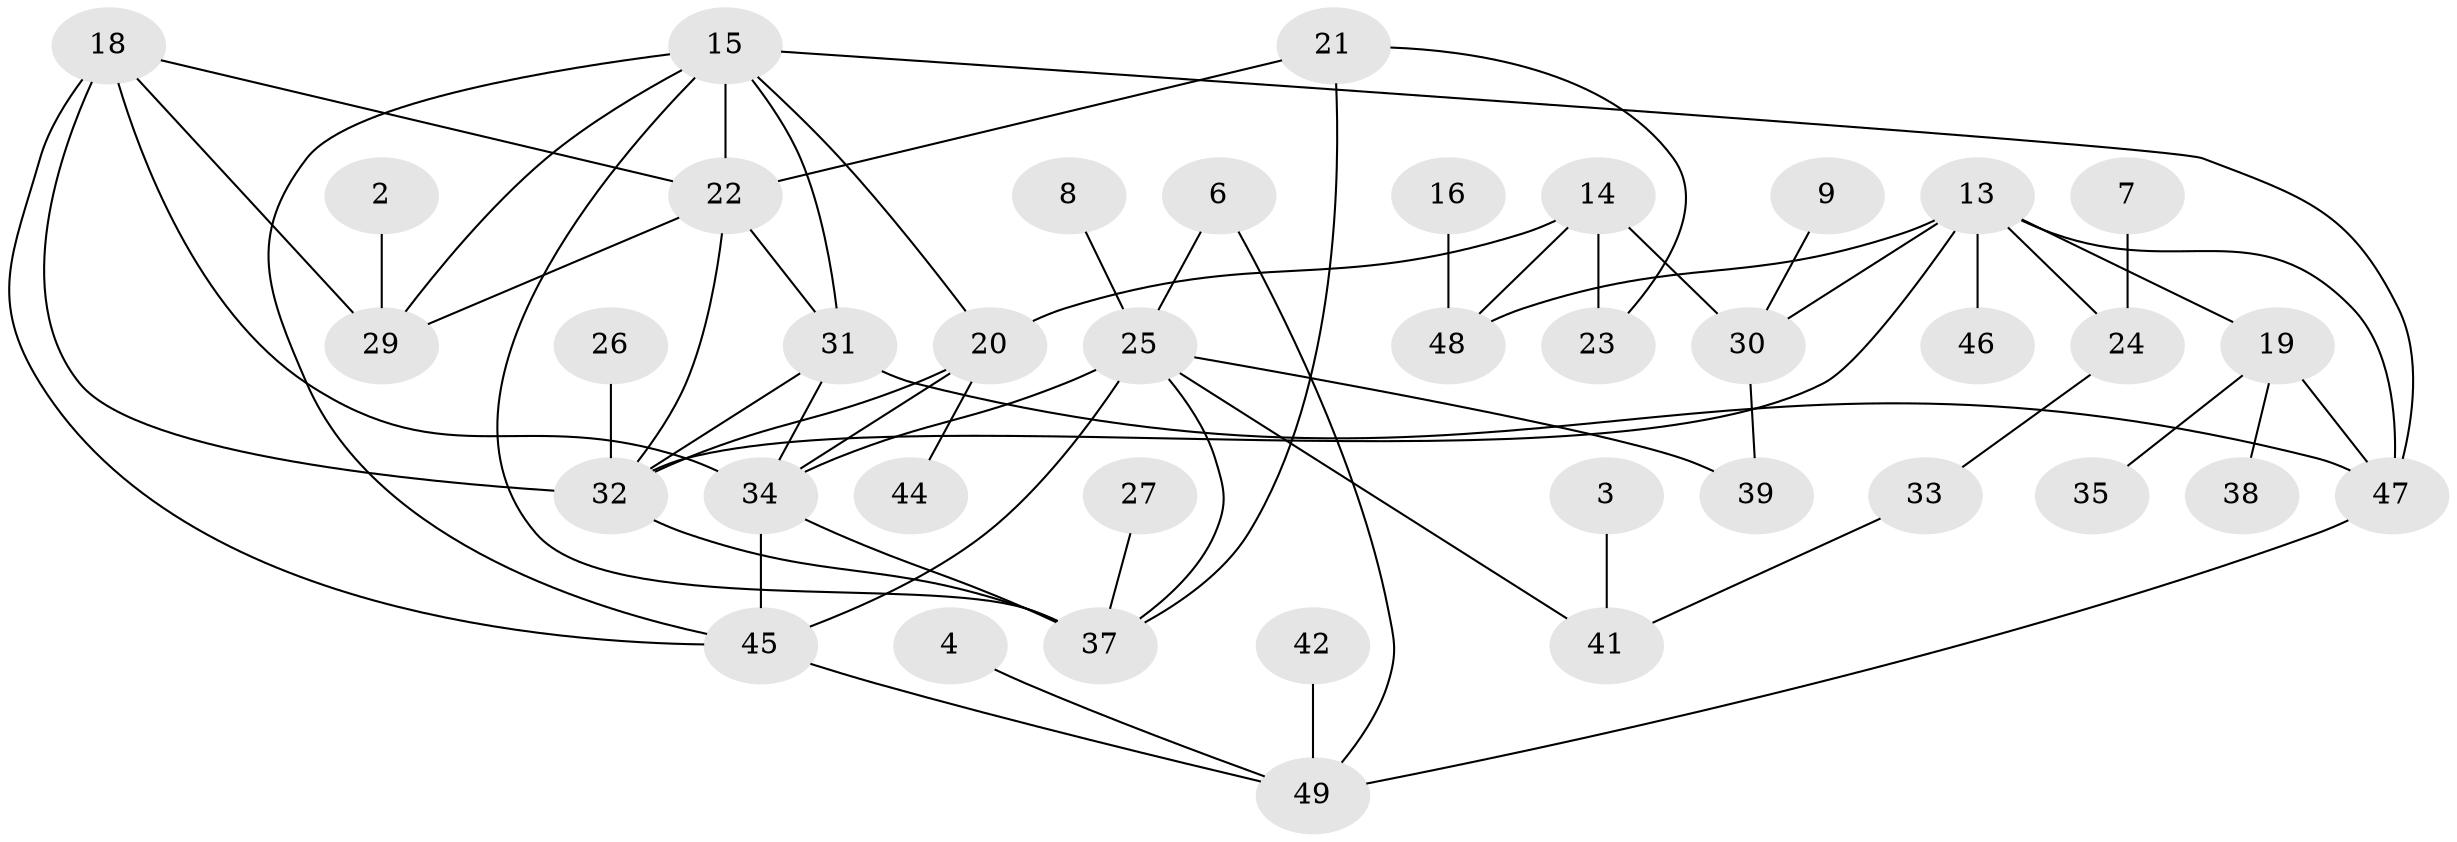 // original degree distribution, {3: 0.18181818181818182, 1: 0.2396694214876033, 2: 0.3140495867768595, 0: 0.0743801652892562, 4: 0.1322314049586777, 5: 0.03305785123966942, 6: 0.01652892561983471, 9: 0.008264462809917356}
// Generated by graph-tools (version 1.1) at 2025/35/03/04/25 23:35:55]
// undirected, 39 vertices, 63 edges
graph export_dot {
  node [color=gray90,style=filled];
  2;
  3;
  4;
  6;
  7;
  8;
  9;
  13;
  14;
  15;
  16;
  18;
  19;
  20;
  21;
  22;
  23;
  24;
  25;
  26;
  27;
  29;
  30;
  31;
  32;
  33;
  34;
  35;
  37;
  38;
  39;
  41;
  42;
  44;
  45;
  46;
  47;
  48;
  49;
  2 -- 29 [weight=1.0];
  3 -- 41 [weight=1.0];
  4 -- 49 [weight=1.0];
  6 -- 25 [weight=1.0];
  6 -- 49 [weight=1.0];
  7 -- 24 [weight=1.0];
  8 -- 25 [weight=1.0];
  9 -- 30 [weight=1.0];
  13 -- 19 [weight=1.0];
  13 -- 24 [weight=1.0];
  13 -- 30 [weight=1.0];
  13 -- 32 [weight=1.0];
  13 -- 46 [weight=1.0];
  13 -- 47 [weight=1.0];
  13 -- 48 [weight=1.0];
  14 -- 20 [weight=1.0];
  14 -- 23 [weight=1.0];
  14 -- 30 [weight=1.0];
  14 -- 48 [weight=1.0];
  15 -- 20 [weight=1.0];
  15 -- 22 [weight=1.0];
  15 -- 29 [weight=1.0];
  15 -- 31 [weight=1.0];
  15 -- 37 [weight=1.0];
  15 -- 45 [weight=1.0];
  15 -- 47 [weight=1.0];
  16 -- 48 [weight=1.0];
  18 -- 22 [weight=1.0];
  18 -- 29 [weight=1.0];
  18 -- 32 [weight=1.0];
  18 -- 34 [weight=1.0];
  18 -- 45 [weight=1.0];
  19 -- 35 [weight=1.0];
  19 -- 38 [weight=1.0];
  19 -- 47 [weight=1.0];
  20 -- 32 [weight=1.0];
  20 -- 34 [weight=1.0];
  20 -- 44 [weight=1.0];
  21 -- 22 [weight=1.0];
  21 -- 23 [weight=1.0];
  21 -- 37 [weight=1.0];
  22 -- 29 [weight=1.0];
  22 -- 31 [weight=1.0];
  22 -- 32 [weight=1.0];
  24 -- 33 [weight=1.0];
  25 -- 34 [weight=2.0];
  25 -- 37 [weight=1.0];
  25 -- 39 [weight=1.0];
  25 -- 41 [weight=1.0];
  25 -- 45 [weight=1.0];
  26 -- 32 [weight=1.0];
  27 -- 37 [weight=1.0];
  30 -- 39 [weight=1.0];
  31 -- 32 [weight=1.0];
  31 -- 34 [weight=1.0];
  31 -- 47 [weight=1.0];
  32 -- 37 [weight=1.0];
  33 -- 41 [weight=1.0];
  34 -- 37 [weight=2.0];
  34 -- 45 [weight=1.0];
  42 -- 49 [weight=1.0];
  45 -- 49 [weight=1.0];
  47 -- 49 [weight=1.0];
}
